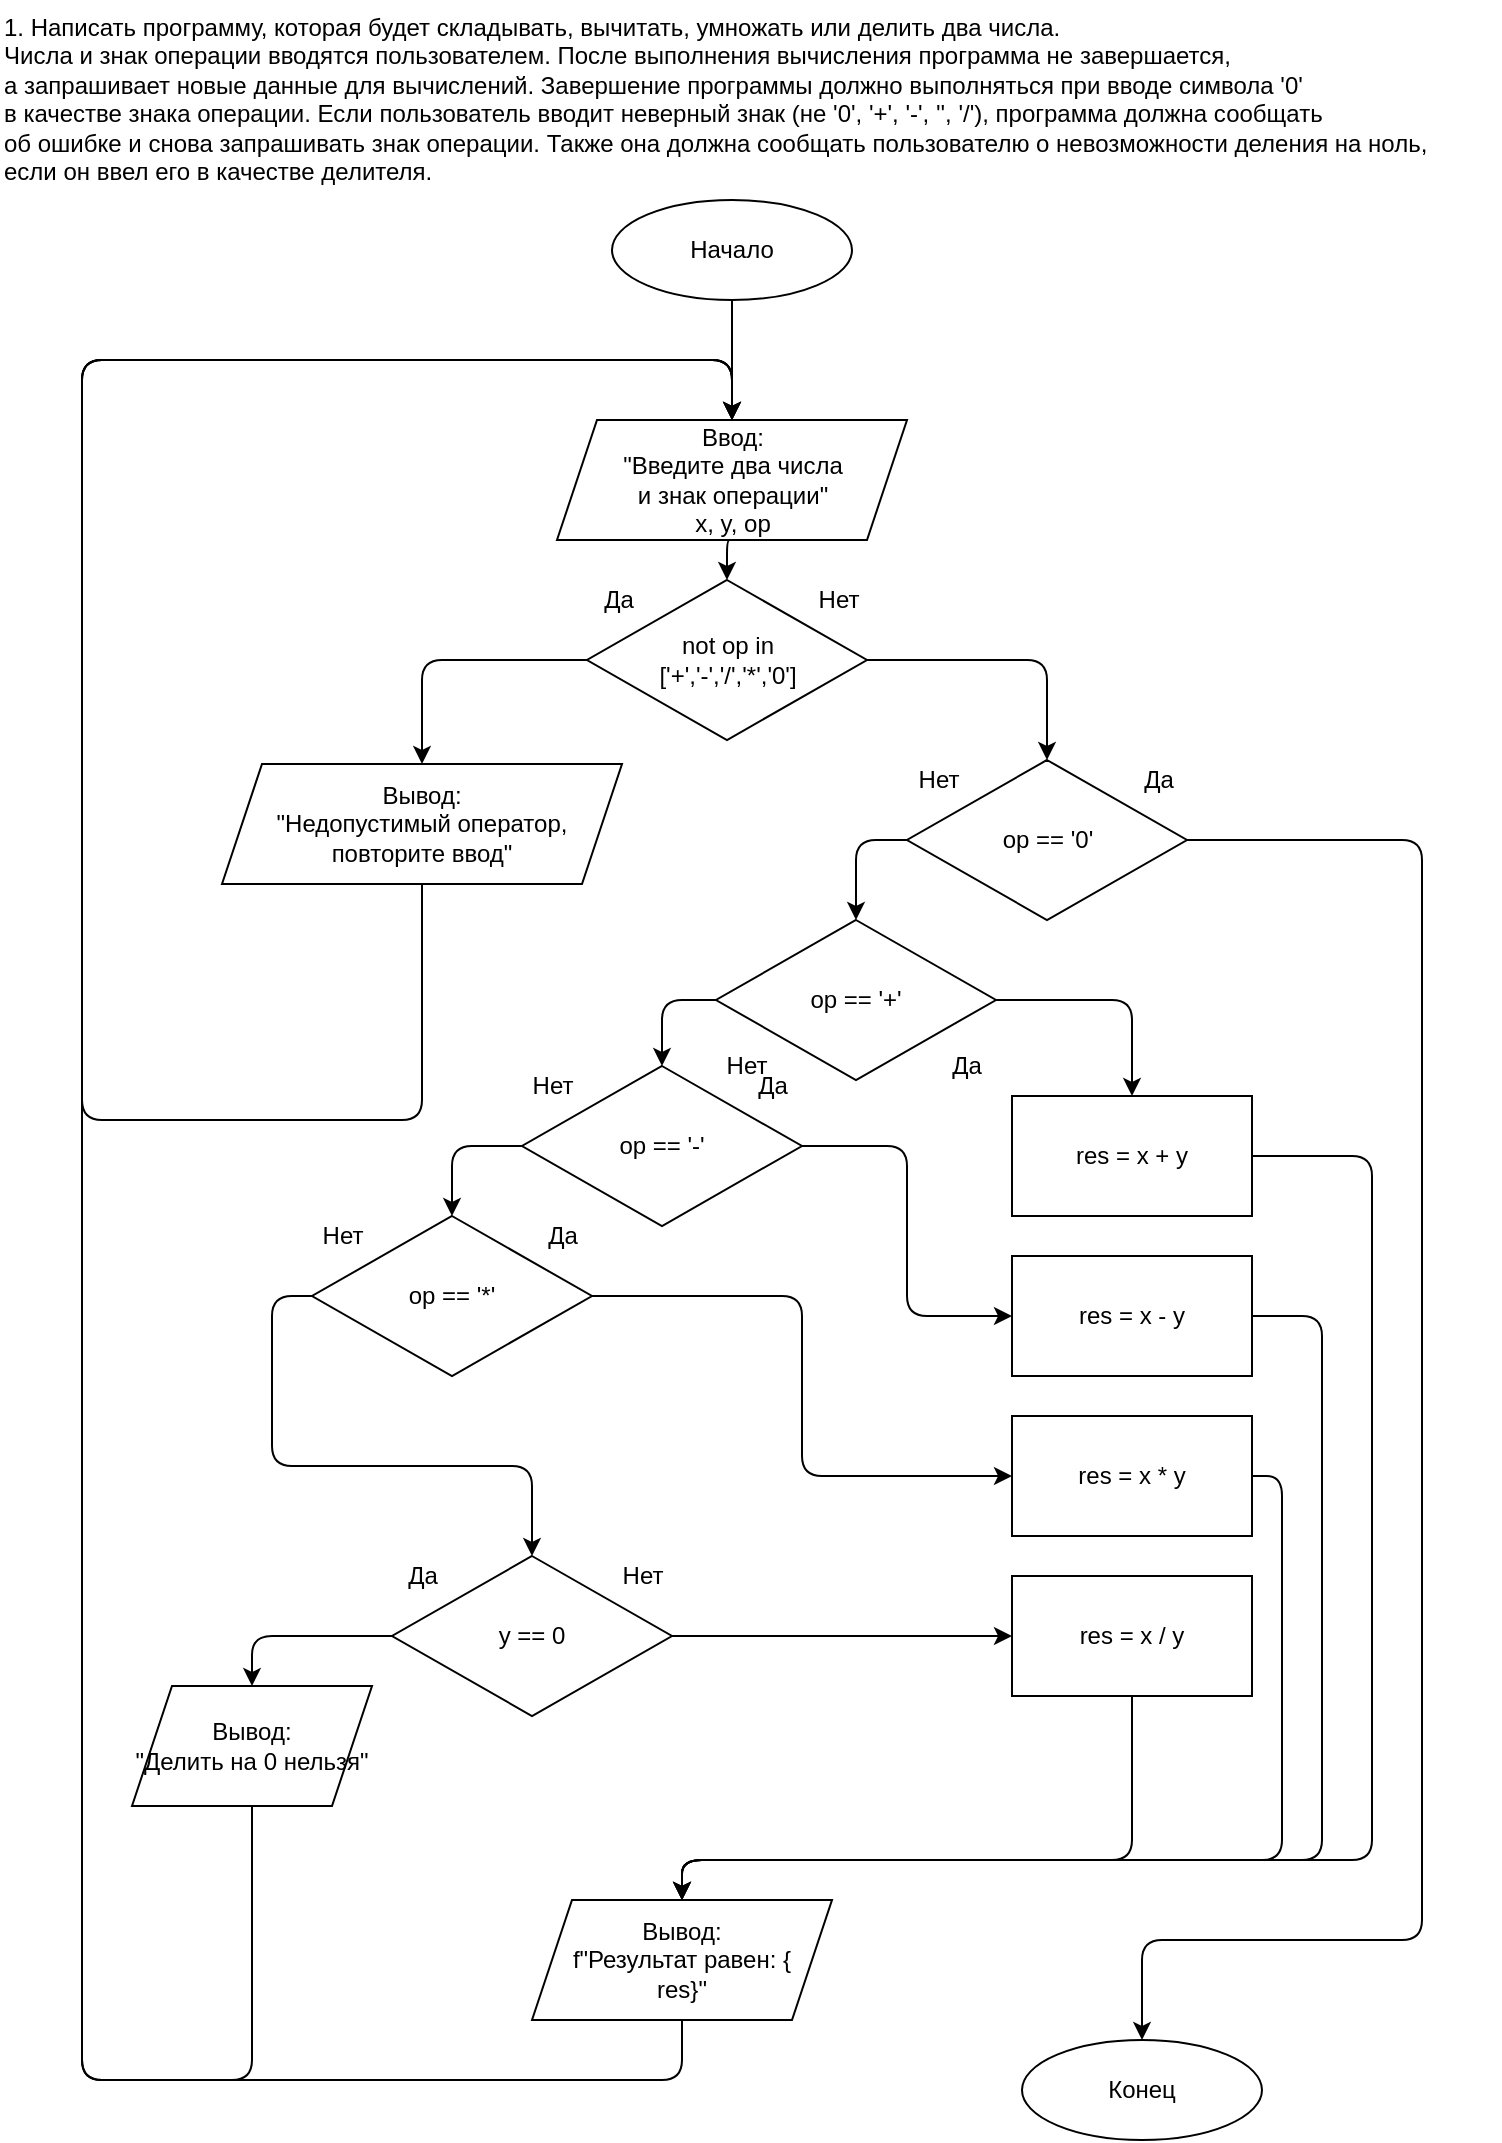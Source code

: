 <mxfile version="16.5.1" type="device" pages="4"><diagram id="C5RBs43oDa-KdzZeNtuy" name="Task-1"><mxGraphModel dx="1710" dy="1042" grid="1" gridSize="10" guides="1" tooltips="1" connect="1" arrows="1" fold="1" page="1" pageScale="1" pageWidth="827" pageHeight="1169" math="0" shadow="0"><root><mxCell id="WIyWlLk6GJQsqaUBKTNV-0"/><mxCell id="WIyWlLk6GJQsqaUBKTNV-1" parent="WIyWlLk6GJQsqaUBKTNV-0"/><mxCell id="MWQH0BVCeFIH75tCZSQv-13" style="edgeStyle=orthogonalEdgeStyle;curved=0;rounded=1;sketch=0;orthogonalLoop=1;jettySize=auto;html=1;exitX=0.5;exitY=1;exitDx=0;exitDy=0;entryX=0.5;entryY=0;entryDx=0;entryDy=0;" edge="1" parent="WIyWlLk6GJQsqaUBKTNV-1" source="MWQH0BVCeFIH75tCZSQv-8" target="MWQH0BVCeFIH75tCZSQv-21"><mxGeometry relative="1" as="geometry"><mxPoint x="405" y="200" as="targetPoint"/></mxGeometry></mxCell><mxCell id="MWQH0BVCeFIH75tCZSQv-8" value="Начало" style="ellipse;whiteSpace=wrap;html=1;" vertex="1" parent="WIyWlLk6GJQsqaUBKTNV-1"><mxGeometry x="345" y="130" width="120" height="50" as="geometry"/></mxCell><mxCell id="MWQH0BVCeFIH75tCZSQv-10" value="&lt;div&gt;1. Написать программу, которая будет складывать,&amp;nbsp;&lt;span&gt;вычитать, умножать или делить два числа.&amp;nbsp;&lt;/span&gt;&lt;/div&gt;&lt;div&gt;Числа и знак операции вводятся пользователем.&amp;nbsp;&lt;span&gt;После выполнения вычисления программа не завершается,&amp;nbsp;&lt;/span&gt;&lt;/div&gt;&lt;div&gt;а запрашивает новые данные для вычислений.&amp;nbsp;&lt;span&gt;Завершение программы должно выполняться при вводе символа '0'&amp;nbsp;&lt;/span&gt;&lt;/div&gt;&lt;div&gt;в качестве знака операции.&amp;nbsp;&lt;span&gt;Если пользователь вводит неверный знак (не '0', '+', '-', '', '/'),&amp;nbsp;&lt;/span&gt;&lt;span&gt;программа должна сообщать&amp;nbsp;&lt;/span&gt;&lt;/div&gt;&lt;div&gt;&lt;span&gt;об ошибке и снова запрашивать знак операции.&amp;nbsp;&lt;/span&gt;&lt;span&gt;Также она должна сообщать пользователю о невозможности деления на ноль,&amp;nbsp;&lt;/span&gt;&lt;/div&gt;&lt;div&gt;&lt;span&gt;если он ввел его в качестве делителя.&lt;/span&gt;&lt;/div&gt;" style="text;html=1;resizable=1;autosize=1;align=left;verticalAlign=top;points=[];fillColor=none;strokeColor=none;rounded=0;sketch=0;rotation=0;" vertex="1" parent="WIyWlLk6GJQsqaUBKTNV-1"><mxGeometry x="39" y="30" width="750" height="90" as="geometry"/></mxCell><mxCell id="MWQH0BVCeFIH75tCZSQv-30" style="edgeStyle=orthogonalEdgeStyle;curved=0;rounded=1;sketch=0;orthogonalLoop=1;jettySize=auto;html=1;exitX=0.5;exitY=1;exitDx=0;exitDy=0;entryX=0.5;entryY=0;entryDx=0;entryDy=0;" edge="1" parent="WIyWlLk6GJQsqaUBKTNV-1" source="MWQH0BVCeFIH75tCZSQv-21" target="MWQH0BVCeFIH75tCZSQv-25"><mxGeometry relative="1" as="geometry"/></mxCell><mxCell id="MWQH0BVCeFIH75tCZSQv-21" value="Ввод:&lt;br&gt;&quot;Введите два числа &lt;br&gt;и знак операции&quot;&lt;br&gt;x, y, op" style="shape=parallelogram;perimeter=parallelogramPerimeter;whiteSpace=wrap;html=1;fixedSize=1;" vertex="1" parent="WIyWlLk6GJQsqaUBKTNV-1"><mxGeometry x="317.5" y="240" width="175" height="60" as="geometry"/></mxCell><mxCell id="MWQH0BVCeFIH75tCZSQv-24" value="" style="group" vertex="1" connectable="0" parent="WIyWlLk6GJQsqaUBKTNV-1"><mxGeometry x="332.5" y="310" width="145" height="90" as="geometry"/></mxCell><mxCell id="MWQH0BVCeFIH75tCZSQv-25" value="not op in &lt;br&gt;['+','-','/','*','0']" style="rhombus;whiteSpace=wrap;html=1;" vertex="1" parent="MWQH0BVCeFIH75tCZSQv-24"><mxGeometry y="10" width="140" height="80" as="geometry"/></mxCell><mxCell id="MWQH0BVCeFIH75tCZSQv-26" value="Да" style="text;html=1;resizable=0;autosize=1;align=center;verticalAlign=middle;points=[];fillColor=none;strokeColor=none;rounded=0;sketch=0;" vertex="1" parent="MWQH0BVCeFIH75tCZSQv-24"><mxGeometry y="10" width="30" height="20" as="geometry"/></mxCell><mxCell id="MWQH0BVCeFIH75tCZSQv-27" value="Нет" style="text;html=1;resizable=0;autosize=1;align=center;verticalAlign=middle;points=[];fillColor=none;strokeColor=none;rounded=0;sketch=0;" vertex="1" parent="MWQH0BVCeFIH75tCZSQv-24"><mxGeometry x="105" y="10" width="40" height="20" as="geometry"/></mxCell><mxCell id="MWQH0BVCeFIH75tCZSQv-31" style="edgeStyle=orthogonalEdgeStyle;curved=0;rounded=1;sketch=0;orthogonalLoop=1;jettySize=auto;html=1;exitX=0.5;exitY=1;exitDx=0;exitDy=0;entryX=0.5;entryY=0;entryDx=0;entryDy=0;" edge="1" parent="WIyWlLk6GJQsqaUBKTNV-1" source="MWQH0BVCeFIH75tCZSQv-28" target="MWQH0BVCeFIH75tCZSQv-21"><mxGeometry relative="1" as="geometry"><mxPoint x="335" y="240" as="targetPoint"/><Array as="points"><mxPoint x="250" y="590"/><mxPoint x="80" y="590"/><mxPoint x="80" y="210"/><mxPoint x="405" y="210"/></Array></mxGeometry></mxCell><mxCell id="MWQH0BVCeFIH75tCZSQv-28" value="Вывод:&lt;br&gt;&quot;Недопустимый оператор, повторите ввод&quot;" style="shape=parallelogram;perimeter=parallelogramPerimeter;whiteSpace=wrap;html=1;fixedSize=1;" vertex="1" parent="WIyWlLk6GJQsqaUBKTNV-1"><mxGeometry x="150" y="412" width="200" height="60" as="geometry"/></mxCell><mxCell id="MWQH0BVCeFIH75tCZSQv-29" style="edgeStyle=orthogonalEdgeStyle;curved=0;rounded=1;sketch=0;orthogonalLoop=1;jettySize=auto;html=1;exitX=0;exitY=0.5;exitDx=0;exitDy=0;" edge="1" parent="WIyWlLk6GJQsqaUBKTNV-1" source="MWQH0BVCeFIH75tCZSQv-25" target="MWQH0BVCeFIH75tCZSQv-28"><mxGeometry relative="1" as="geometry"/></mxCell><mxCell id="MWQH0BVCeFIH75tCZSQv-32" value="" style="group" vertex="1" connectable="0" parent="WIyWlLk6GJQsqaUBKTNV-1"><mxGeometry x="492.5" y="400" width="145" height="90" as="geometry"/></mxCell><mxCell id="MWQH0BVCeFIH75tCZSQv-33" value="op == '0'" style="rhombus;whiteSpace=wrap;html=1;" vertex="1" parent="MWQH0BVCeFIH75tCZSQv-32"><mxGeometry y="10" width="140" height="80" as="geometry"/></mxCell><mxCell id="MWQH0BVCeFIH75tCZSQv-34" value="Нет" style="text;html=1;resizable=0;autosize=1;align=center;verticalAlign=middle;points=[];fillColor=none;strokeColor=none;rounded=0;sketch=0;" vertex="1" parent="MWQH0BVCeFIH75tCZSQv-32"><mxGeometry x="-5" y="10" width="40" height="20" as="geometry"/></mxCell><mxCell id="MWQH0BVCeFIH75tCZSQv-35" value="Да" style="text;html=1;resizable=0;autosize=1;align=center;verticalAlign=middle;points=[];fillColor=none;strokeColor=none;rounded=0;sketch=0;" vertex="1" parent="MWQH0BVCeFIH75tCZSQv-32"><mxGeometry x="110" y="10" width="30" height="20" as="geometry"/></mxCell><mxCell id="MWQH0BVCeFIH75tCZSQv-36" style="edgeStyle=orthogonalEdgeStyle;curved=0;rounded=1;sketch=0;orthogonalLoop=1;jettySize=auto;html=1;exitX=1;exitY=0.5;exitDx=0;exitDy=0;entryX=0.5;entryY=0;entryDx=0;entryDy=0;" edge="1" parent="WIyWlLk6GJQsqaUBKTNV-1" source="MWQH0BVCeFIH75tCZSQv-25" target="MWQH0BVCeFIH75tCZSQv-33"><mxGeometry relative="1" as="geometry"/></mxCell><mxCell id="MWQH0BVCeFIH75tCZSQv-79" style="edgeStyle=orthogonalEdgeStyle;curved=0;rounded=1;sketch=0;orthogonalLoop=1;jettySize=auto;html=1;exitX=0.5;exitY=1;exitDx=0;exitDy=0;entryX=0.5;entryY=0;entryDx=0;entryDy=0;" edge="1" parent="WIyWlLk6GJQsqaUBKTNV-1" source="MWQH0BVCeFIH75tCZSQv-37" target="MWQH0BVCeFIH75tCZSQv-21"><mxGeometry relative="1" as="geometry"><mxPoint x="335" y="240" as="targetPoint"/><Array as="points"><mxPoint x="380" y="1070"/><mxPoint x="80" y="1070"/><mxPoint x="80" y="210"/><mxPoint x="405" y="210"/></Array></mxGeometry></mxCell><mxCell id="MWQH0BVCeFIH75tCZSQv-37" value="Вывод:&lt;br&gt;f&quot;Результат равен: {&lt;br&gt;res}&quot;" style="shape=parallelogram;perimeter=parallelogramPerimeter;whiteSpace=wrap;html=1;fixedSize=1;" vertex="1" parent="WIyWlLk6GJQsqaUBKTNV-1"><mxGeometry x="305" y="980" width="150" height="60" as="geometry"/></mxCell><mxCell id="MWQH0BVCeFIH75tCZSQv-43" value="" style="group" vertex="1" connectable="0" parent="WIyWlLk6GJQsqaUBKTNV-1"><mxGeometry x="300" y="553" width="145" height="90" as="geometry"/></mxCell><mxCell id="MWQH0BVCeFIH75tCZSQv-44" value="op == '-'" style="rhombus;whiteSpace=wrap;html=1;" vertex="1" parent="MWQH0BVCeFIH75tCZSQv-43"><mxGeometry y="10" width="140" height="80" as="geometry"/></mxCell><mxCell id="MWQH0BVCeFIH75tCZSQv-45" value="Нет" style="text;html=1;resizable=0;autosize=1;align=center;verticalAlign=middle;points=[];fillColor=none;strokeColor=none;rounded=0;sketch=0;" vertex="1" parent="MWQH0BVCeFIH75tCZSQv-43"><mxGeometry x="-5" y="10" width="40" height="20" as="geometry"/></mxCell><mxCell id="MWQH0BVCeFIH75tCZSQv-46" value="Да" style="text;html=1;resizable=0;autosize=1;align=center;verticalAlign=middle;points=[];fillColor=none;strokeColor=none;rounded=0;sketch=0;" vertex="1" parent="MWQH0BVCeFIH75tCZSQv-43"><mxGeometry x="110" y="10" width="30" height="20" as="geometry"/></mxCell><mxCell id="MWQH0BVCeFIH75tCZSQv-47" value="" style="group" vertex="1" connectable="0" parent="WIyWlLk6GJQsqaUBKTNV-1"><mxGeometry x="195" y="628" width="145" height="90" as="geometry"/></mxCell><mxCell id="MWQH0BVCeFIH75tCZSQv-48" value="op == '*'" style="rhombus;whiteSpace=wrap;html=1;" vertex="1" parent="MWQH0BVCeFIH75tCZSQv-47"><mxGeometry y="10" width="140" height="80" as="geometry"/></mxCell><mxCell id="MWQH0BVCeFIH75tCZSQv-49" value="Нет" style="text;html=1;resizable=0;autosize=1;align=center;verticalAlign=middle;points=[];fillColor=none;strokeColor=none;rounded=0;sketch=0;" vertex="1" parent="MWQH0BVCeFIH75tCZSQv-47"><mxGeometry x="-5" y="10" width="40" height="20" as="geometry"/></mxCell><mxCell id="MWQH0BVCeFIH75tCZSQv-50" value="Да" style="text;html=1;resizable=0;autosize=1;align=center;verticalAlign=middle;points=[];fillColor=none;strokeColor=none;rounded=0;sketch=0;" vertex="1" parent="MWQH0BVCeFIH75tCZSQv-47"><mxGeometry x="110" y="10" width="30" height="20" as="geometry"/></mxCell><mxCell id="MWQH0BVCeFIH75tCZSQv-55" style="edgeStyle=orthogonalEdgeStyle;curved=0;rounded=1;sketch=0;orthogonalLoop=1;jettySize=auto;html=1;exitX=0;exitY=0.5;exitDx=0;exitDy=0;entryX=0.5;entryY=0;entryDx=0;entryDy=0;" edge="1" parent="WIyWlLk6GJQsqaUBKTNV-1" source="MWQH0BVCeFIH75tCZSQv-39" target="MWQH0BVCeFIH75tCZSQv-44"><mxGeometry relative="1" as="geometry"><mxPoint x="365" y="650" as="targetPoint"/></mxGeometry></mxCell><mxCell id="MWQH0BVCeFIH75tCZSQv-56" style="edgeStyle=orthogonalEdgeStyle;curved=0;rounded=1;sketch=0;orthogonalLoop=1;jettySize=auto;html=1;exitX=0;exitY=0.5;exitDx=0;exitDy=0;entryX=0.5;entryY=0;entryDx=0;entryDy=0;" edge="1" parent="WIyWlLk6GJQsqaUBKTNV-1" source="MWQH0BVCeFIH75tCZSQv-44" target="MWQH0BVCeFIH75tCZSQv-48"><mxGeometry relative="1" as="geometry"/></mxCell><mxCell id="MWQH0BVCeFIH75tCZSQv-57" style="edgeStyle=orthogonalEdgeStyle;curved=0;rounded=1;sketch=0;orthogonalLoop=1;jettySize=auto;html=1;exitX=0;exitY=0.5;exitDx=0;exitDy=0;entryX=0.5;entryY=0;entryDx=0;entryDy=0;" edge="1" parent="WIyWlLk6GJQsqaUBKTNV-1" source="MWQH0BVCeFIH75tCZSQv-48" target="MWQH0BVCeFIH75tCZSQv-64"><mxGeometry relative="1" as="geometry"><mxPoint x="165" y="793.0" as="targetPoint"/></mxGeometry></mxCell><mxCell id="MWQH0BVCeFIH75tCZSQv-76" style="edgeStyle=orthogonalEdgeStyle;curved=0;rounded=1;sketch=0;orthogonalLoop=1;jettySize=auto;html=1;exitX=1;exitY=0.5;exitDx=0;exitDy=0;entryX=0.5;entryY=0;entryDx=0;entryDy=0;" edge="1" parent="WIyWlLk6GJQsqaUBKTNV-1" source="MWQH0BVCeFIH75tCZSQv-59" target="MWQH0BVCeFIH75tCZSQv-37"><mxGeometry relative="1" as="geometry"><mxPoint x="415" y="940" as="targetPoint"/><Array as="points"><mxPoint x="700" y="688"/><mxPoint x="700" y="960"/><mxPoint x="380" y="960"/></Array></mxGeometry></mxCell><mxCell id="MWQH0BVCeFIH75tCZSQv-59" value="res = x - y" style="rounded=0;whiteSpace=wrap;html=1;sketch=0;" vertex="1" parent="WIyWlLk6GJQsqaUBKTNV-1"><mxGeometry x="545" y="658" width="120" height="60" as="geometry"/></mxCell><mxCell id="MWQH0BVCeFIH75tCZSQv-75" style="edgeStyle=orthogonalEdgeStyle;curved=0;rounded=1;sketch=0;orthogonalLoop=1;jettySize=auto;html=1;exitX=1;exitY=0.5;exitDx=0;exitDy=0;entryX=0.5;entryY=0;entryDx=0;entryDy=0;" edge="1" parent="WIyWlLk6GJQsqaUBKTNV-1" source="MWQH0BVCeFIH75tCZSQv-60" target="MWQH0BVCeFIH75tCZSQv-37"><mxGeometry relative="1" as="geometry"><mxPoint x="505" y="1010" as="targetPoint"/><Array as="points"><mxPoint x="680" y="768"/><mxPoint x="680" y="960"/><mxPoint x="380" y="960"/></Array></mxGeometry></mxCell><mxCell id="MWQH0BVCeFIH75tCZSQv-60" value="res = x * y" style="rounded=0;whiteSpace=wrap;html=1;sketch=0;" vertex="1" parent="WIyWlLk6GJQsqaUBKTNV-1"><mxGeometry x="545" y="738" width="120" height="60" as="geometry"/></mxCell><mxCell id="MWQH0BVCeFIH75tCZSQv-74" style="edgeStyle=orthogonalEdgeStyle;curved=0;rounded=1;sketch=0;orthogonalLoop=1;jettySize=auto;html=1;exitX=0.5;exitY=1;exitDx=0;exitDy=0;" edge="1" parent="WIyWlLk6GJQsqaUBKTNV-1" source="MWQH0BVCeFIH75tCZSQv-61" target="MWQH0BVCeFIH75tCZSQv-37"><mxGeometry relative="1" as="geometry"><Array as="points"><mxPoint x="605" y="960"/><mxPoint x="380" y="960"/></Array></mxGeometry></mxCell><mxCell id="MWQH0BVCeFIH75tCZSQv-61" value="res = x / y" style="rounded=0;whiteSpace=wrap;html=1;sketch=0;" vertex="1" parent="WIyWlLk6GJQsqaUBKTNV-1"><mxGeometry x="545" y="818" width="120" height="60" as="geometry"/></mxCell><mxCell id="MWQH0BVCeFIH75tCZSQv-73" style="edgeStyle=orthogonalEdgeStyle;curved=0;rounded=1;sketch=0;orthogonalLoop=1;jettySize=auto;html=1;exitX=1;exitY=0.5;exitDx=0;exitDy=0;entryX=0.5;entryY=0;entryDx=0;entryDy=0;" edge="1" parent="WIyWlLk6GJQsqaUBKTNV-1" source="MWQH0BVCeFIH75tCZSQv-39" target="MWQH0BVCeFIH75tCZSQv-58"><mxGeometry relative="1" as="geometry"/></mxCell><mxCell id="MWQH0BVCeFIH75tCZSQv-39" value="op == '+'" style="rhombus;whiteSpace=wrap;html=1;" vertex="1" parent="WIyWlLk6GJQsqaUBKTNV-1"><mxGeometry x="397" y="490" width="140" height="80" as="geometry"/></mxCell><mxCell id="MWQH0BVCeFIH75tCZSQv-40" value="Нет" style="text;html=1;resizable=0;autosize=1;align=center;verticalAlign=middle;points=[];fillColor=none;strokeColor=none;rounded=0;sketch=0;" vertex="1" parent="WIyWlLk6GJQsqaUBKTNV-1"><mxGeometry x="392" y="553" width="40" height="20" as="geometry"/></mxCell><mxCell id="MWQH0BVCeFIH75tCZSQv-41" value="Да" style="text;html=1;resizable=0;autosize=1;align=center;verticalAlign=middle;points=[];fillColor=none;strokeColor=none;rounded=0;sketch=0;" vertex="1" parent="WIyWlLk6GJQsqaUBKTNV-1"><mxGeometry x="507" y="553" width="30" height="20" as="geometry"/></mxCell><mxCell id="MWQH0BVCeFIH75tCZSQv-77" style="edgeStyle=orthogonalEdgeStyle;curved=0;rounded=1;sketch=0;orthogonalLoop=1;jettySize=auto;html=1;exitX=1;exitY=0.5;exitDx=0;exitDy=0;" edge="1" parent="WIyWlLk6GJQsqaUBKTNV-1" source="MWQH0BVCeFIH75tCZSQv-58" target="MWQH0BVCeFIH75tCZSQv-37"><mxGeometry relative="1" as="geometry"><Array as="points"><mxPoint x="725" y="608"/><mxPoint x="725" y="960"/><mxPoint x="380" y="960"/></Array></mxGeometry></mxCell><mxCell id="MWQH0BVCeFIH75tCZSQv-58" value="res = x + y" style="rounded=0;whiteSpace=wrap;html=1;sketch=0;" vertex="1" parent="WIyWlLk6GJQsqaUBKTNV-1"><mxGeometry x="545" y="578" width="120" height="60" as="geometry"/></mxCell><mxCell id="MWQH0BVCeFIH75tCZSQv-63" value="" style="group" vertex="1" connectable="0" parent="WIyWlLk6GJQsqaUBKTNV-1"><mxGeometry x="235" y="798" width="145" height="90" as="geometry"/></mxCell><mxCell id="MWQH0BVCeFIH75tCZSQv-64" value="y == 0" style="rhombus;whiteSpace=wrap;html=1;" vertex="1" parent="MWQH0BVCeFIH75tCZSQv-63"><mxGeometry y="10" width="140" height="80" as="geometry"/></mxCell><mxCell id="MWQH0BVCeFIH75tCZSQv-65" value="Да" style="text;html=1;resizable=0;autosize=1;align=center;verticalAlign=middle;points=[];fillColor=none;strokeColor=none;rounded=0;sketch=0;" vertex="1" parent="MWQH0BVCeFIH75tCZSQv-63"><mxGeometry y="10" width="30" height="20" as="geometry"/></mxCell><mxCell id="MWQH0BVCeFIH75tCZSQv-66" value="Нет" style="text;html=1;resizable=0;autosize=1;align=center;verticalAlign=middle;points=[];fillColor=none;strokeColor=none;rounded=0;sketch=0;" vertex="1" parent="MWQH0BVCeFIH75tCZSQv-63"><mxGeometry x="105" y="10" width="40" height="20" as="geometry"/></mxCell><mxCell id="MWQH0BVCeFIH75tCZSQv-82" style="edgeStyle=orthogonalEdgeStyle;curved=0;rounded=1;sketch=0;orthogonalLoop=1;jettySize=auto;html=1;exitX=0.5;exitY=1;exitDx=0;exitDy=0;entryX=0.5;entryY=0;entryDx=0;entryDy=0;" edge="1" parent="WIyWlLk6GJQsqaUBKTNV-1" source="MWQH0BVCeFIH75tCZSQv-67" target="MWQH0BVCeFIH75tCZSQv-21"><mxGeometry relative="1" as="geometry"><mxPoint x="335" y="240" as="targetPoint"/><Array as="points"><mxPoint x="165" y="1070"/><mxPoint x="80" y="1070"/><mxPoint x="80" y="210"/><mxPoint x="405" y="210"/></Array></mxGeometry></mxCell><mxCell id="MWQH0BVCeFIH75tCZSQv-67" value="Вывод:&lt;br&gt;&quot;Делить на 0 нельзя&quot;" style="shape=parallelogram;perimeter=parallelogramPerimeter;whiteSpace=wrap;html=1;fixedSize=1;" vertex="1" parent="WIyWlLk6GJQsqaUBKTNV-1"><mxGeometry x="105" y="873" width="120" height="60" as="geometry"/></mxCell><mxCell id="MWQH0BVCeFIH75tCZSQv-69" style="edgeStyle=orthogonalEdgeStyle;curved=0;rounded=1;sketch=0;orthogonalLoop=1;jettySize=auto;html=1;exitX=0;exitY=0.5;exitDx=0;exitDy=0;entryX=0.5;entryY=0;entryDx=0;entryDy=0;" edge="1" parent="WIyWlLk6GJQsqaUBKTNV-1" source="MWQH0BVCeFIH75tCZSQv-64" target="MWQH0BVCeFIH75tCZSQv-67"><mxGeometry relative="1" as="geometry"/></mxCell><mxCell id="MWQH0BVCeFIH75tCZSQv-70" style="edgeStyle=orthogonalEdgeStyle;curved=0;rounded=1;sketch=0;orthogonalLoop=1;jettySize=auto;html=1;exitX=1;exitY=0.5;exitDx=0;exitDy=0;entryX=0;entryY=0.5;entryDx=0;entryDy=0;" edge="1" parent="WIyWlLk6GJQsqaUBKTNV-1" source="MWQH0BVCeFIH75tCZSQv-64" target="MWQH0BVCeFIH75tCZSQv-61"><mxGeometry relative="1" as="geometry"/></mxCell><mxCell id="MWQH0BVCeFIH75tCZSQv-71" style="edgeStyle=orthogonalEdgeStyle;curved=0;rounded=1;sketch=0;orthogonalLoop=1;jettySize=auto;html=1;exitX=1;exitY=0.5;exitDx=0;exitDy=0;entryX=0;entryY=0.5;entryDx=0;entryDy=0;" edge="1" parent="WIyWlLk6GJQsqaUBKTNV-1" source="MWQH0BVCeFIH75tCZSQv-48" target="MWQH0BVCeFIH75tCZSQv-60"><mxGeometry relative="1" as="geometry"/></mxCell><mxCell id="MWQH0BVCeFIH75tCZSQv-72" style="edgeStyle=orthogonalEdgeStyle;curved=0;rounded=1;sketch=0;orthogonalLoop=1;jettySize=auto;html=1;exitX=1;exitY=0.5;exitDx=0;exitDy=0;entryX=0;entryY=0.5;entryDx=0;entryDy=0;" edge="1" parent="WIyWlLk6GJQsqaUBKTNV-1" source="MWQH0BVCeFIH75tCZSQv-44" target="MWQH0BVCeFIH75tCZSQv-59"><mxGeometry relative="1" as="geometry"/></mxCell><mxCell id="MWQH0BVCeFIH75tCZSQv-78" value="Конец" style="ellipse;whiteSpace=wrap;html=1;" vertex="1" parent="WIyWlLk6GJQsqaUBKTNV-1"><mxGeometry x="550" y="1050" width="120" height="50" as="geometry"/></mxCell><mxCell id="MWQH0BVCeFIH75tCZSQv-80" style="edgeStyle=orthogonalEdgeStyle;curved=0;rounded=1;sketch=0;orthogonalLoop=1;jettySize=auto;html=1;exitX=1;exitY=0.5;exitDx=0;exitDy=0;entryX=0.5;entryY=0;entryDx=0;entryDy=0;" edge="1" parent="WIyWlLk6GJQsqaUBKTNV-1" source="MWQH0BVCeFIH75tCZSQv-33" target="MWQH0BVCeFIH75tCZSQv-78"><mxGeometry relative="1" as="geometry"><Array as="points"><mxPoint x="750" y="450"/><mxPoint x="750" y="1000"/><mxPoint x="610" y="1000"/></Array></mxGeometry></mxCell><mxCell id="MWQH0BVCeFIH75tCZSQv-91" style="edgeStyle=orthogonalEdgeStyle;curved=0;rounded=1;sketch=0;orthogonalLoop=1;jettySize=auto;html=1;exitX=0;exitY=0.5;exitDx=0;exitDy=0;" edge="1" parent="WIyWlLk6GJQsqaUBKTNV-1" source="MWQH0BVCeFIH75tCZSQv-33" target="MWQH0BVCeFIH75tCZSQv-39"><mxGeometry relative="1" as="geometry"/></mxCell></root></mxGraphModel></diagram><diagram name="Task-2" id="x_ZrzdXnTAO5cOBiTxpk"><mxGraphModel dx="1140" dy="694" grid="1" gridSize="10" guides="1" tooltips="1" connect="1" arrows="1" fold="1" page="1" pageScale="1" pageWidth="827" pageHeight="1169" math="0" shadow="0"><root><mxCell id="zppZgiLdp3E8mo_lFuVg-0"/><mxCell id="zppZgiLdp3E8mo_lFuVg-1" parent="zppZgiLdp3E8mo_lFuVg-0"/><mxCell id="C-2ePimHGvDL3XKV51o6-1" style="edgeStyle=orthogonalEdgeStyle;curved=0;rounded=1;sketch=0;orthogonalLoop=1;jettySize=auto;html=1;exitX=0.5;exitY=1;exitDx=0;exitDy=0;entryX=0.5;entryY=0;entryDx=0;entryDy=0;" edge="1" parent="zppZgiLdp3E8mo_lFuVg-1" source="zppZgiLdp3E8mo_lFuVg-3" target="C-2ePimHGvDL3XKV51o6-0"><mxGeometry relative="1" as="geometry"/></mxCell><mxCell id="zppZgiLdp3E8mo_lFuVg-3" value="Начало" style="ellipse;whiteSpace=wrap;html=1;" vertex="1" parent="zppZgiLdp3E8mo_lFuVg-1"><mxGeometry x="339.5" y="110" width="120" height="50" as="geometry"/></mxCell><mxCell id="zppZgiLdp3E8mo_lFuVg-4" value="&lt;div&gt;2. Посчитать четные и нечетные цифры введенного натурального числа.&amp;nbsp;&lt;/div&gt;&lt;div&gt;Например, если введено число 34560,&amp;nbsp;&lt;span&gt;в нем 3 четные цифры (4, 6 и 0) и 2 нечетные (3 и 5).&lt;/span&gt;&lt;/div&gt;" style="text;html=1;resizable=1;autosize=1;align=left;verticalAlign=top;points=[];fillColor=none;strokeColor=none;rounded=0;sketch=0;rotation=0;" vertex="1" parent="zppZgiLdp3E8mo_lFuVg-1"><mxGeometry x="39" y="30" width="721" height="40" as="geometry"/></mxCell><mxCell id="zppZgiLdp3E8mo_lFuVg-54" value="Конец" style="ellipse;whiteSpace=wrap;html=1;" vertex="1" parent="zppZgiLdp3E8mo_lFuVg-1"><mxGeometry x="338.5" y="1020" width="120" height="50" as="geometry"/></mxCell><mxCell id="C-2ePimHGvDL3XKV51o6-3" style="edgeStyle=orthogonalEdgeStyle;curved=0;rounded=1;sketch=0;orthogonalLoop=1;jettySize=auto;html=1;exitX=0.5;exitY=1;exitDx=0;exitDy=0;entryX=0.5;entryY=0;entryDx=0;entryDy=0;" edge="1" parent="zppZgiLdp3E8mo_lFuVg-1" source="C-2ePimHGvDL3XKV51o6-0" target="C-2ePimHGvDL3XKV51o6-2"><mxGeometry relative="1" as="geometry"/></mxCell><mxCell id="C-2ePimHGvDL3XKV51o6-0" value="evens = 0&lt;br&gt;odds = 0" style="rounded=0;whiteSpace=wrap;html=1;sketch=0;" vertex="1" parent="zppZgiLdp3E8mo_lFuVg-1"><mxGeometry x="340" y="200" width="120" height="60" as="geometry"/></mxCell><mxCell id="FooUML9TwieVXG74asIG-8" style="edgeStyle=orthogonalEdgeStyle;curved=0;rounded=1;sketch=0;orthogonalLoop=1;jettySize=auto;html=1;exitX=0.5;exitY=1;exitDx=0;exitDy=0;entryX=0.5;entryY=0;entryDx=0;entryDy=0;" edge="1" parent="zppZgiLdp3E8mo_lFuVg-1" source="C-2ePimHGvDL3XKV51o6-2" target="FooUML9TwieVXG74asIG-1"><mxGeometry relative="1" as="geometry"/></mxCell><mxCell id="C-2ePimHGvDL3XKV51o6-2" value="Ввод:&lt;br&gt;&quot;Введите число&quot;&lt;br&gt;x" style="shape=parallelogram;perimeter=parallelogramPerimeter;whiteSpace=wrap;html=1;fixedSize=1;" vertex="1" parent="zppZgiLdp3E8mo_lFuVg-1"><mxGeometry x="340" y="300" width="120" height="60" as="geometry"/></mxCell><mxCell id="FooUML9TwieVXG74asIG-0" value="" style="group" vertex="1" connectable="0" parent="zppZgiLdp3E8mo_lFuVg-1"><mxGeometry x="329.5" y="409" width="145" height="90" as="geometry"/></mxCell><mxCell id="FooUML9TwieVXG74asIG-1" value="x % 10 % 2 == 0" style="rhombus;whiteSpace=wrap;html=1;" vertex="1" parent="FooUML9TwieVXG74asIG-0"><mxGeometry y="10" width="140" height="80" as="geometry"/></mxCell><mxCell id="FooUML9TwieVXG74asIG-2" value="Да" style="text;html=1;resizable=0;autosize=1;align=center;verticalAlign=middle;points=[];fillColor=none;strokeColor=none;rounded=0;sketch=0;" vertex="1" parent="FooUML9TwieVXG74asIG-0"><mxGeometry width="30" height="20" as="geometry"/></mxCell><mxCell id="FooUML9TwieVXG74asIG-3" value="Нет" style="text;html=1;resizable=0;autosize=1;align=center;verticalAlign=middle;points=[];fillColor=none;strokeColor=none;rounded=0;sketch=0;" vertex="1" parent="FooUML9TwieVXG74asIG-0"><mxGeometry x="105" width="40" height="20" as="geometry"/></mxCell><mxCell id="FooUML9TwieVXG74asIG-14" style="edgeStyle=orthogonalEdgeStyle;curved=0;rounded=1;sketch=0;orthogonalLoop=1;jettySize=auto;html=1;exitX=0.5;exitY=1;exitDx=0;exitDy=0;entryX=0.5;entryY=0;entryDx=0;entryDy=0;" edge="1" parent="zppZgiLdp3E8mo_lFuVg-1" source="FooUML9TwieVXG74asIG-4" target="FooUML9TwieVXG74asIG-9"><mxGeometry relative="1" as="geometry"/></mxCell><mxCell id="FooUML9TwieVXG74asIG-4" value="evens += 1" style="rounded=0;whiteSpace=wrap;html=1;sketch=0;" vertex="1" parent="zppZgiLdp3E8mo_lFuVg-1"><mxGeometry x="190" y="494" width="120" height="60" as="geometry"/></mxCell><mxCell id="FooUML9TwieVXG74asIG-15" style="edgeStyle=orthogonalEdgeStyle;curved=0;rounded=1;sketch=0;orthogonalLoop=1;jettySize=auto;html=1;exitX=0.5;exitY=1;exitDx=0;exitDy=0;entryX=0.5;entryY=0;entryDx=0;entryDy=0;" edge="1" parent="zppZgiLdp3E8mo_lFuVg-1" source="FooUML9TwieVXG74asIG-5" target="FooUML9TwieVXG74asIG-9"><mxGeometry relative="1" as="geometry"><mxPoint x="400" y="590" as="targetPoint"/></mxGeometry></mxCell><mxCell id="FooUML9TwieVXG74asIG-5" value="odds += 1" style="rounded=0;whiteSpace=wrap;html=1;sketch=0;" vertex="1" parent="zppZgiLdp3E8mo_lFuVg-1"><mxGeometry x="490" y="494" width="120" height="60" as="geometry"/></mxCell><mxCell id="FooUML9TwieVXG74asIG-6" style="edgeStyle=orthogonalEdgeStyle;curved=0;rounded=1;sketch=0;orthogonalLoop=1;jettySize=auto;html=1;exitX=0;exitY=0.5;exitDx=0;exitDy=0;entryX=0.5;entryY=0;entryDx=0;entryDy=0;" edge="1" parent="zppZgiLdp3E8mo_lFuVg-1" source="FooUML9TwieVXG74asIG-1" target="FooUML9TwieVXG74asIG-4"><mxGeometry relative="1" as="geometry"/></mxCell><mxCell id="FooUML9TwieVXG74asIG-7" style="edgeStyle=orthogonalEdgeStyle;curved=0;rounded=1;sketch=0;orthogonalLoop=1;jettySize=auto;html=1;exitX=1;exitY=0.5;exitDx=0;exitDy=0;entryX=0.5;entryY=0;entryDx=0;entryDy=0;" edge="1" parent="zppZgiLdp3E8mo_lFuVg-1" source="FooUML9TwieVXG74asIG-1" target="FooUML9TwieVXG74asIG-5"><mxGeometry relative="1" as="geometry"/></mxCell><mxCell id="FooUML9TwieVXG74asIG-16" style="edgeStyle=orthogonalEdgeStyle;curved=0;rounded=1;sketch=0;orthogonalLoop=1;jettySize=auto;html=1;exitX=0.5;exitY=1;exitDx=0;exitDy=0;entryX=0.5;entryY=0;entryDx=0;entryDy=0;" edge="1" parent="zppZgiLdp3E8mo_lFuVg-1" source="FooUML9TwieVXG74asIG-9" target="FooUML9TwieVXG74asIG-11"><mxGeometry relative="1" as="geometry"/></mxCell><mxCell id="FooUML9TwieVXG74asIG-9" value="x //= 10" style="rounded=0;whiteSpace=wrap;html=1;sketch=0;" vertex="1" parent="zppZgiLdp3E8mo_lFuVg-1"><mxGeometry x="339.5" y="615" width="120" height="60" as="geometry"/></mxCell><mxCell id="FooUML9TwieVXG74asIG-10" value="" style="group" vertex="1" connectable="0" parent="zppZgiLdp3E8mo_lFuVg-1"><mxGeometry x="329" y="708" width="145" height="90" as="geometry"/></mxCell><mxCell id="FooUML9TwieVXG74asIG-11" value="x == 0" style="rhombus;whiteSpace=wrap;html=1;" vertex="1" parent="FooUML9TwieVXG74asIG-10"><mxGeometry y="10" width="140" height="80" as="geometry"/></mxCell><mxCell id="FooUML9TwieVXG74asIG-13" value="Нет" style="text;html=1;resizable=0;autosize=1;align=center;verticalAlign=middle;points=[];fillColor=none;strokeColor=none;rounded=0;sketch=0;" vertex="1" parent="FooUML9TwieVXG74asIG-10"><mxGeometry x="105" width="40" height="20" as="geometry"/></mxCell><mxCell id="FooUML9TwieVXG74asIG-12" value="Да" style="text;html=1;resizable=0;autosize=1;align=center;verticalAlign=middle;points=[];fillColor=none;strokeColor=none;rounded=0;sketch=0;" vertex="1" parent="zppZgiLdp3E8mo_lFuVg-1"><mxGeometry x="360" y="790" width="30" height="20" as="geometry"/></mxCell><mxCell id="FooUML9TwieVXG74asIG-21" style="edgeStyle=orthogonalEdgeStyle;curved=0;rounded=1;sketch=0;orthogonalLoop=1;jettySize=auto;html=1;exitX=0.5;exitY=1;exitDx=0;exitDy=0;entryX=0.5;entryY=0;entryDx=0;entryDy=0;" edge="1" parent="zppZgiLdp3E8mo_lFuVg-1" source="FooUML9TwieVXG74asIG-19" target="zppZgiLdp3E8mo_lFuVg-54"><mxGeometry relative="1" as="geometry"/></mxCell><mxCell id="FooUML9TwieVXG74asIG-19" value="Вывод:&lt;br&gt;f'В числе {odds} нечетных и {evens} четных цифр'" style="shape=parallelogram;perimeter=parallelogramPerimeter;whiteSpace=wrap;html=1;fixedSize=1;" vertex="1" parent="zppZgiLdp3E8mo_lFuVg-1"><mxGeometry x="299" y="840" width="200" height="60" as="geometry"/></mxCell><mxCell id="FooUML9TwieVXG74asIG-20" style="edgeStyle=orthogonalEdgeStyle;curved=0;rounded=1;sketch=0;orthogonalLoop=1;jettySize=auto;html=1;exitX=0.5;exitY=1;exitDx=0;exitDy=0;entryX=0.5;entryY=0;entryDx=0;entryDy=0;" edge="1" parent="zppZgiLdp3E8mo_lFuVg-1" source="FooUML9TwieVXG74asIG-11" target="FooUML9TwieVXG74asIG-19"><mxGeometry relative="1" as="geometry"/></mxCell><mxCell id="FooUML9TwieVXG74asIG-22" style="edgeStyle=orthogonalEdgeStyle;curved=0;rounded=1;sketch=0;orthogonalLoop=1;jettySize=auto;html=1;exitX=1;exitY=0.5;exitDx=0;exitDy=0;entryX=0.5;entryY=0;entryDx=0;entryDy=0;" edge="1" parent="zppZgiLdp3E8mo_lFuVg-1" source="FooUML9TwieVXG74asIG-11" target="FooUML9TwieVXG74asIG-1"><mxGeometry relative="1" as="geometry"><Array as="points"><mxPoint x="710" y="758"/><mxPoint x="710" y="390"/><mxPoint x="400" y="390"/></Array></mxGeometry></mxCell></root></mxGraphModel></diagram><diagram name="Task-3" id="ahBFXri74JiSUHRHzaFX"><mxGraphModel dx="1466" dy="893" grid="1" gridSize="10" guides="1" tooltips="1" connect="1" arrows="1" fold="1" page="1" pageScale="1" pageWidth="827" pageHeight="1169" math="0" shadow="0"><root><mxCell id="tKrthZNIKwOEHWPgNEBJ-0"/><mxCell id="tKrthZNIKwOEHWPgNEBJ-1" parent="tKrthZNIKwOEHWPgNEBJ-0"/><mxCell id="tKrthZNIKwOEHWPgNEBJ-46" style="edgeStyle=orthogonalEdgeStyle;curved=0;rounded=1;sketch=0;orthogonalLoop=1;jettySize=auto;html=1;exitX=0.5;exitY=1;exitDx=0;exitDy=0;entryX=0.5;entryY=0;entryDx=0;entryDy=0;" edge="1" parent="tKrthZNIKwOEHWPgNEBJ-1" source="tKrthZNIKwOEHWPgNEBJ-3" target="tKrthZNIKwOEHWPgNEBJ-31"><mxGeometry relative="1" as="geometry"/></mxCell><mxCell id="tKrthZNIKwOEHWPgNEBJ-3" value="Начало" style="ellipse;whiteSpace=wrap;html=1;" vertex="1" parent="tKrthZNIKwOEHWPgNEBJ-1"><mxGeometry x="339.5" y="110" width="120" height="50" as="geometry"/></mxCell><mxCell id="tKrthZNIKwOEHWPgNEBJ-4" value="&lt;div&gt;3. Сформировать из введенного числа обратное по порядку входящих в него цифр и вывести на экран.&lt;/div&gt;&lt;div&gt;Например, если введено число 3486, надо вывести 6843.&lt;/div&gt;" style="text;html=1;resizable=1;autosize=1;align=left;verticalAlign=top;points=[];fillColor=none;strokeColor=none;rounded=0;sketch=0;rotation=0;" vertex="1" parent="tKrthZNIKwOEHWPgNEBJ-1"><mxGeometry x="39" y="30" width="610" height="30" as="geometry"/></mxCell><mxCell id="tKrthZNIKwOEHWPgNEBJ-5" value="Конец" style="ellipse;whiteSpace=wrap;html=1;" vertex="1" parent="tKrthZNIKwOEHWPgNEBJ-1"><mxGeometry x="339" y="876" width="120" height="50" as="geometry"/></mxCell><mxCell id="tKrthZNIKwOEHWPgNEBJ-34" style="edgeStyle=orthogonalEdgeStyle;curved=0;rounded=1;sketch=0;orthogonalLoop=1;jettySize=auto;html=1;exitX=0.5;exitY=1;exitDx=0;exitDy=0;entryX=0.5;entryY=0;entryDx=0;entryDy=0;" edge="1" parent="tKrthZNIKwOEHWPgNEBJ-1" source="tKrthZNIKwOEHWPgNEBJ-9" target="tKrthZNIKwOEHWPgNEBJ-11"><mxGeometry relative="1" as="geometry"/></mxCell><mxCell id="tKrthZNIKwOEHWPgNEBJ-9" value="Ввод:&lt;br&gt;&quot;Введите число&quot;&lt;br&gt;x" style="shape=parallelogram;perimeter=parallelogramPerimeter;whiteSpace=wrap;html=1;fixedSize=1;" vertex="1" parent="tKrthZNIKwOEHWPgNEBJ-1"><mxGeometry x="339.5" y="280" width="120" height="60" as="geometry"/></mxCell><mxCell id="tKrthZNIKwOEHWPgNEBJ-10" value="" style="group" vertex="1" connectable="0" parent="tKrthZNIKwOEHWPgNEBJ-1"><mxGeometry x="329.5" y="370" width="145" height="90" as="geometry"/></mxCell><mxCell id="tKrthZNIKwOEHWPgNEBJ-11" value="x == 0" style="rhombus;whiteSpace=wrap;html=1;" vertex="1" parent="tKrthZNIKwOEHWPgNEBJ-10"><mxGeometry y="10" width="140" height="80" as="geometry"/></mxCell><mxCell id="tKrthZNIKwOEHWPgNEBJ-12" value="Да" style="text;html=1;resizable=0;autosize=1;align=center;verticalAlign=middle;points=[];fillColor=none;strokeColor=none;rounded=0;sketch=0;" vertex="1" parent="tKrthZNIKwOEHWPgNEBJ-10"><mxGeometry width="30" height="20" as="geometry"/></mxCell><mxCell id="tKrthZNIKwOEHWPgNEBJ-13" value="Нет" style="text;html=1;resizable=0;autosize=1;align=center;verticalAlign=middle;points=[];fillColor=none;strokeColor=none;rounded=0;sketch=0;" vertex="1" parent="tKrthZNIKwOEHWPgNEBJ-10"><mxGeometry x="105" width="40" height="20" as="geometry"/></mxCell><mxCell id="tKrthZNIKwOEHWPgNEBJ-45" style="edgeStyle=orthogonalEdgeStyle;curved=0;rounded=1;sketch=0;orthogonalLoop=1;jettySize=auto;html=1;exitX=0.5;exitY=1;exitDx=0;exitDy=0;entryX=0.5;entryY=0;entryDx=0;entryDy=0;" edge="1" parent="tKrthZNIKwOEHWPgNEBJ-1" source="tKrthZNIKwOEHWPgNEBJ-15" target="tKrthZNIKwOEHWPgNEBJ-27"><mxGeometry relative="1" as="geometry"><Array as="points"><mxPoint x="250" y="740"/><mxPoint x="400" y="740"/></Array></mxGeometry></mxCell><mxCell id="tKrthZNIKwOEHWPgNEBJ-15" value="s = '0'" style="rounded=0;whiteSpace=wrap;html=1;sketch=0;" vertex="1" parent="tKrthZNIKwOEHWPgNEBJ-1"><mxGeometry x="190" y="480" width="120" height="60" as="geometry"/></mxCell><mxCell id="tKrthZNIKwOEHWPgNEBJ-42" style="edgeStyle=orthogonalEdgeStyle;curved=0;rounded=1;sketch=0;orthogonalLoop=1;jettySize=auto;html=1;exitX=0;exitY=0.5;exitDx=0;exitDy=0;entryX=0;entryY=0.5;entryDx=0;entryDy=0;" edge="1" parent="tKrthZNIKwOEHWPgNEBJ-1" source="tKrthZNIKwOEHWPgNEBJ-21" target="tKrthZNIKwOEHWPgNEBJ-36"><mxGeometry relative="1" as="geometry"><Array as="points"><mxPoint x="400" y="640"/><mxPoint x="400" y="510"/></Array></mxGeometry></mxCell><mxCell id="tKrthZNIKwOEHWPgNEBJ-21" value="&lt;div&gt;s = f'{s}{x%10}'&lt;/div&gt;&lt;div&gt;x //= 10&lt;/div&gt;" style="rounded=0;whiteSpace=wrap;html=1;sketch=0;" vertex="1" parent="tKrthZNIKwOEHWPgNEBJ-1"><mxGeometry x="480" y="610" width="120" height="60" as="geometry"/></mxCell><mxCell id="tKrthZNIKwOEHWPgNEBJ-26" style="edgeStyle=orthogonalEdgeStyle;curved=0;rounded=1;sketch=0;orthogonalLoop=1;jettySize=auto;html=1;exitX=0.5;exitY=1;exitDx=0;exitDy=0;entryX=0.5;entryY=0;entryDx=0;entryDy=0;" edge="1" parent="tKrthZNIKwOEHWPgNEBJ-1" source="tKrthZNIKwOEHWPgNEBJ-27" target="tKrthZNIKwOEHWPgNEBJ-5"><mxGeometry relative="1" as="geometry"/></mxCell><mxCell id="tKrthZNIKwOEHWPgNEBJ-27" value="Вывод:&lt;br&gt;s" style="shape=parallelogram;perimeter=parallelogramPerimeter;whiteSpace=wrap;html=1;fixedSize=1;" vertex="1" parent="tKrthZNIKwOEHWPgNEBJ-1"><mxGeometry x="329.5" y="780" width="140" height="60" as="geometry"/></mxCell><mxCell id="tKrthZNIKwOEHWPgNEBJ-47" style="edgeStyle=orthogonalEdgeStyle;curved=0;rounded=1;sketch=0;orthogonalLoop=1;jettySize=auto;html=1;exitX=0.5;exitY=1;exitDx=0;exitDy=0;entryX=0.5;entryY=0;entryDx=0;entryDy=0;" edge="1" parent="tKrthZNIKwOEHWPgNEBJ-1" source="tKrthZNIKwOEHWPgNEBJ-31" target="tKrthZNIKwOEHWPgNEBJ-9"><mxGeometry relative="1" as="geometry"/></mxCell><mxCell id="tKrthZNIKwOEHWPgNEBJ-31" value="s = ''" style="rounded=0;whiteSpace=wrap;html=1;sketch=0;" vertex="1" parent="tKrthZNIKwOEHWPgNEBJ-1"><mxGeometry x="340" y="190" width="120" height="60" as="geometry"/></mxCell><mxCell id="tKrthZNIKwOEHWPgNEBJ-32" style="edgeStyle=orthogonalEdgeStyle;curved=0;rounded=1;sketch=0;orthogonalLoop=1;jettySize=auto;html=1;exitX=0;exitY=0.5;exitDx=0;exitDy=0;" edge="1" parent="tKrthZNIKwOEHWPgNEBJ-1" source="tKrthZNIKwOEHWPgNEBJ-11" target="tKrthZNIKwOEHWPgNEBJ-15"><mxGeometry relative="1" as="geometry"/></mxCell><mxCell id="tKrthZNIKwOEHWPgNEBJ-33" style="edgeStyle=orthogonalEdgeStyle;curved=0;rounded=1;sketch=0;orthogonalLoop=1;jettySize=auto;html=1;exitX=1;exitY=0.5;exitDx=0;exitDy=0;entryX=0.5;entryY=0;entryDx=0;entryDy=0;" edge="1" parent="tKrthZNIKwOEHWPgNEBJ-1" source="tKrthZNIKwOEHWPgNEBJ-11" target="tKrthZNIKwOEHWPgNEBJ-36"><mxGeometry relative="1" as="geometry"><mxPoint x="540" y="480" as="targetPoint"/></mxGeometry></mxCell><mxCell id="tKrthZNIKwOEHWPgNEBJ-35" value="" style="group" vertex="1" connectable="0" parent="tKrthZNIKwOEHWPgNEBJ-1"><mxGeometry x="469.5" y="460" width="145" height="90" as="geometry"/></mxCell><mxCell id="tKrthZNIKwOEHWPgNEBJ-36" value="x != 0" style="rhombus;whiteSpace=wrap;html=1;" vertex="1" parent="tKrthZNIKwOEHWPgNEBJ-35"><mxGeometry y="10" width="140" height="80" as="geometry"/></mxCell><mxCell id="tKrthZNIKwOEHWPgNEBJ-38" value="Нет" style="text;html=1;resizable=0;autosize=1;align=center;verticalAlign=middle;points=[];fillColor=none;strokeColor=none;rounded=0;sketch=0;" vertex="1" parent="tKrthZNIKwOEHWPgNEBJ-35"><mxGeometry x="105" y="10" width="40" height="20" as="geometry"/></mxCell><mxCell id="tKrthZNIKwOEHWPgNEBJ-41" style="edgeStyle=orthogonalEdgeStyle;curved=0;rounded=1;sketch=0;orthogonalLoop=1;jettySize=auto;html=1;exitX=0.5;exitY=1;exitDx=0;exitDy=0;entryX=0.5;entryY=0;entryDx=0;entryDy=0;" edge="1" parent="tKrthZNIKwOEHWPgNEBJ-1" source="tKrthZNIKwOEHWPgNEBJ-36" target="tKrthZNIKwOEHWPgNEBJ-21"><mxGeometry relative="1" as="geometry"/></mxCell><mxCell id="tKrthZNIKwOEHWPgNEBJ-37" value="Да" style="text;html=1;resizable=0;autosize=1;align=center;verticalAlign=middle;points=[];fillColor=none;strokeColor=none;rounded=0;sketch=0;" vertex="1" parent="tKrthZNIKwOEHWPgNEBJ-1"><mxGeometry x="550" y="550" width="30" height="20" as="geometry"/></mxCell><mxCell id="tKrthZNIKwOEHWPgNEBJ-44" style="edgeStyle=orthogonalEdgeStyle;curved=0;rounded=1;sketch=0;orthogonalLoop=1;jettySize=auto;html=1;exitX=1;exitY=0.5;exitDx=0;exitDy=0;" edge="1" parent="tKrthZNIKwOEHWPgNEBJ-1" source="tKrthZNIKwOEHWPgNEBJ-36" target="tKrthZNIKwOEHWPgNEBJ-27"><mxGeometry relative="1" as="geometry"><Array as="points"><mxPoint x="680" y="510"/><mxPoint x="680" y="740"/><mxPoint x="400" y="740"/></Array></mxGeometry></mxCell></root></mxGraphModel></diagram><diagram name="Task-4" id="2wdPVzaEsIDHXMaixqdt"><mxGraphModel dx="1710" dy="1042" grid="1" gridSize="10" guides="1" tooltips="1" connect="1" arrows="1" fold="1" page="1" pageScale="1" pageWidth="827" pageHeight="1169" math="0" shadow="0"><root><mxCell id="G86hOZp41TQrDBarHHUJ-0"/><mxCell id="G86hOZp41TQrDBarHHUJ-1" parent="G86hOZp41TQrDBarHHUJ-0"/><mxCell id="G86hOZp41TQrDBarHHUJ-2" style="edgeStyle=orthogonalEdgeStyle;curved=0;rounded=1;sketch=0;orthogonalLoop=1;jettySize=auto;html=1;exitX=0.5;exitY=1;exitDx=0;exitDy=0;entryX=0.5;entryY=0;entryDx=0;entryDy=0;" edge="1" parent="G86hOZp41TQrDBarHHUJ-1" source="G86hOZp41TQrDBarHHUJ-3" target="G86hOZp41TQrDBarHHUJ-19"><mxGeometry relative="1" as="geometry"/></mxCell><mxCell id="G86hOZp41TQrDBarHHUJ-3" value="Начало" style="ellipse;whiteSpace=wrap;html=1;" vertex="1" parent="G86hOZp41TQrDBarHHUJ-1"><mxGeometry x="339.5" y="138" width="120" height="50" as="geometry"/></mxCell><mxCell id="G86hOZp41TQrDBarHHUJ-4" value="&lt;div&gt;4. Найти сумму n элементов следующего ряда чисел:&amp;nbsp;&lt;span&gt;1, -0.5, 0.25, -0.125,…&lt;/span&gt;&lt;/div&gt;&lt;div&gt;Количество элементов (n) вводится с клавиатуры.&lt;/div&gt;" style="text;html=1;resizable=1;autosize=1;align=left;verticalAlign=top;points=[];fillColor=none;strokeColor=none;rounded=0;sketch=0;rotation=0;" vertex="1" parent="G86hOZp41TQrDBarHHUJ-1"><mxGeometry x="39" y="30" width="711" height="50" as="geometry"/></mxCell><mxCell id="G86hOZp41TQrDBarHHUJ-5" value="Конец" style="ellipse;whiteSpace=wrap;html=1;" vertex="1" parent="G86hOZp41TQrDBarHHUJ-1"><mxGeometry x="339" y="806" width="120" height="50" as="geometry"/></mxCell><mxCell id="G86hOZp41TQrDBarHHUJ-6" style="edgeStyle=orthogonalEdgeStyle;curved=0;rounded=1;sketch=0;orthogonalLoop=1;jettySize=auto;html=1;exitX=0.5;exitY=1;exitDx=0;exitDy=0;entryX=0.5;entryY=0;entryDx=0;entryDy=0;" edge="1" parent="G86hOZp41TQrDBarHHUJ-1" source="G86hOZp41TQrDBarHHUJ-7" target="G86hOZp41TQrDBarHHUJ-28"><mxGeometry relative="1" as="geometry"><mxPoint x="399.5" y="408" as="targetPoint"/></mxGeometry></mxCell><mxCell id="G86hOZp41TQrDBarHHUJ-7" value="Ввод:&lt;br&gt;&quot;Введите n&quot;&lt;br&gt;n" style="shape=parallelogram;perimeter=parallelogramPerimeter;whiteSpace=wrap;html=1;fixedSize=1;" vertex="1" parent="G86hOZp41TQrDBarHHUJ-1"><mxGeometry x="339.5" y="309" width="120" height="60" as="geometry"/></mxCell><mxCell id="G86hOZp41TQrDBarHHUJ-16" style="edgeStyle=orthogonalEdgeStyle;curved=0;rounded=1;sketch=0;orthogonalLoop=1;jettySize=auto;html=1;exitX=0.5;exitY=1;exitDx=0;exitDy=0;entryX=0.5;entryY=0;entryDx=0;entryDy=0;" edge="1" parent="G86hOZp41TQrDBarHHUJ-1" source="G86hOZp41TQrDBarHHUJ-17" target="G86hOZp41TQrDBarHHUJ-5"><mxGeometry relative="1" as="geometry"/></mxCell><mxCell id="G86hOZp41TQrDBarHHUJ-17" value="Вывод:&lt;br&gt;s" style="shape=parallelogram;perimeter=parallelogramPerimeter;whiteSpace=wrap;html=1;fixedSize=1;" vertex="1" parent="G86hOZp41TQrDBarHHUJ-1"><mxGeometry x="329.5" y="710" width="140" height="60" as="geometry"/></mxCell><mxCell id="G86hOZp41TQrDBarHHUJ-18" style="edgeStyle=orthogonalEdgeStyle;curved=0;rounded=1;sketch=0;orthogonalLoop=1;jettySize=auto;html=1;exitX=0.5;exitY=1;exitDx=0;exitDy=0;entryX=0.5;entryY=0;entryDx=0;entryDy=0;" edge="1" parent="G86hOZp41TQrDBarHHUJ-1" source="G86hOZp41TQrDBarHHUJ-19" target="G86hOZp41TQrDBarHHUJ-7"><mxGeometry relative="1" as="geometry"/></mxCell><mxCell id="G86hOZp41TQrDBarHHUJ-19" value="s = 0&lt;br&gt;el = 1" style="rounded=0;whiteSpace=wrap;html=1;sketch=0;" vertex="1" parent="G86hOZp41TQrDBarHHUJ-1"><mxGeometry x="340" y="218" width="120" height="60" as="geometry"/></mxCell><mxCell id="G86hOZp41TQrDBarHHUJ-31" style="edgeStyle=orthogonalEdgeStyle;curved=0;rounded=1;sketch=0;orthogonalLoop=1;jettySize=auto;html=1;exitX=0.5;exitY=1;exitDx=0;exitDy=0;entryX=0.5;entryY=0;entryDx=0;entryDy=0;" edge="1" parent="G86hOZp41TQrDBarHHUJ-1" source="G86hOZp41TQrDBarHHUJ-28" target="G86hOZp41TQrDBarHHUJ-30"><mxGeometry relative="1" as="geometry"/></mxCell><mxCell id="G86hOZp41TQrDBarHHUJ-34" style="edgeStyle=orthogonalEdgeStyle;curved=0;rounded=1;sketch=0;orthogonalLoop=1;jettySize=auto;html=1;exitX=1;exitY=0.5;exitDx=0;exitDy=0;entryX=0.5;entryY=0;entryDx=0;entryDy=0;" edge="1" parent="G86hOZp41TQrDBarHHUJ-1" source="G86hOZp41TQrDBarHHUJ-28" target="G86hOZp41TQrDBarHHUJ-17"><mxGeometry relative="1" as="geometry"><Array as="points"><mxPoint x="520" y="448"/><mxPoint x="520" y="650"/><mxPoint x="400" y="650"/></Array></mxGeometry></mxCell><mxCell id="G86hOZp41TQrDBarHHUJ-28" value="for i in range(0,n)&amp;nbsp;" style="shape=hexagon;perimeter=hexagonPerimeter2;whiteSpace=wrap;html=1;fixedSize=1;" vertex="1" parent="G86hOZp41TQrDBarHHUJ-1"><mxGeometry x="340" y="408" width="120" height="80" as="geometry"/></mxCell><mxCell id="G86hOZp41TQrDBarHHUJ-33" style="edgeStyle=orthogonalEdgeStyle;curved=0;rounded=1;sketch=0;orthogonalLoop=1;jettySize=auto;html=1;exitX=0.5;exitY=1;exitDx=0;exitDy=0;entryX=0;entryY=0.5;entryDx=0;entryDy=0;" edge="1" parent="G86hOZp41TQrDBarHHUJ-1" source="G86hOZp41TQrDBarHHUJ-30" target="G86hOZp41TQrDBarHHUJ-28"><mxGeometry relative="1" as="geometry"><Array as="points"><mxPoint x="400" y="608"/><mxPoint x="260" y="608"/><mxPoint x="260" y="448"/></Array></mxGeometry></mxCell><mxCell id="G86hOZp41TQrDBarHHUJ-30" value="s += el&lt;br&gt;el = -el / 2" style="rounded=0;whiteSpace=wrap;html=1;sketch=0;" vertex="1" parent="G86hOZp41TQrDBarHHUJ-1"><mxGeometry x="340" y="528" width="120" height="60" as="geometry"/></mxCell></root></mxGraphModel></diagram></mxfile>